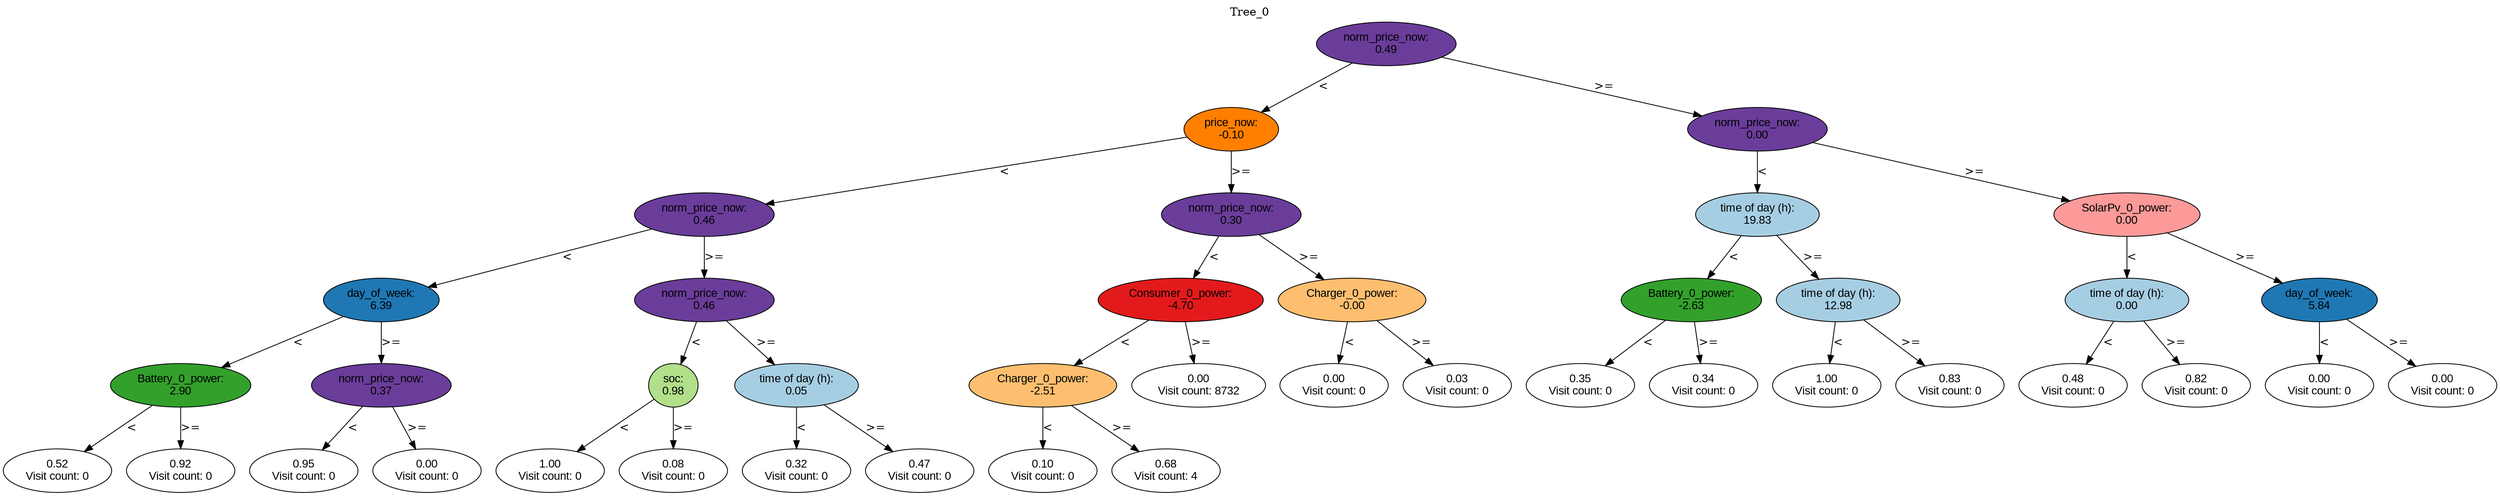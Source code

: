 digraph BST {
    node [fontname="Arial" style=filled colorscheme=paired12];
    0 [ label = "norm_price_now:
0.49" fillcolor=10];
    1 [ label = "price_now:
-0.10" fillcolor=8];
    2 [ label = "norm_price_now:
0.46" fillcolor=10];
    3 [ label = "day_of_week:
6.39" fillcolor=2];
    4 [ label = "Battery_0_power:
2.90" fillcolor=4];
    5 [ label = "0.52
Visit count: 0" fillcolor=white];
    6 [ label = "0.92
Visit count: 0" fillcolor=white];
    7 [ label = "norm_price_now:
0.37" fillcolor=10];
    8 [ label = "0.95
Visit count: 0" fillcolor=white];
    9 [ label = "0.00
Visit count: 0" fillcolor=white];
    10 [ label = "norm_price_now:
0.46" fillcolor=10];
    11 [ label = "soc:
0.98" fillcolor=3];
    12 [ label = "1.00
Visit count: 0" fillcolor=white];
    13 [ label = "0.08
Visit count: 0" fillcolor=white];
    14 [ label = "time of day (h):
0.05" fillcolor=1];
    15 [ label = "0.32
Visit count: 0" fillcolor=white];
    16 [ label = "0.47
Visit count: 0" fillcolor=white];
    17 [ label = "norm_price_now:
0.30" fillcolor=10];
    18 [ label = "Consumer_0_power:
-4.70" fillcolor=6];
    19 [ label = "Charger_0_power:
-2.51" fillcolor=7];
    20 [ label = "0.10
Visit count: 0" fillcolor=white];
    21 [ label = "0.68
Visit count: 4" fillcolor=white];
    22 [ label = "0.00
Visit count: 8732" fillcolor=white];
    23 [ label = "Charger_0_power:
-0.00" fillcolor=7];
    24 [ label = "0.00
Visit count: 0" fillcolor=white];
    25 [ label = "0.03
Visit count: 0" fillcolor=white];
    26 [ label = "norm_price_now:
0.00" fillcolor=10];
    27 [ label = "time of day (h):
19.83" fillcolor=1];
    28 [ label = "Battery_0_power:
-2.63" fillcolor=4];
    29 [ label = "0.35
Visit count: 0" fillcolor=white];
    30 [ label = "0.34
Visit count: 0" fillcolor=white];
    31 [ label = "time of day (h):
12.98" fillcolor=1];
    32 [ label = "1.00
Visit count: 0" fillcolor=white];
    33 [ label = "0.83
Visit count: 0" fillcolor=white];
    34 [ label = "SolarPv_0_power:
0.00" fillcolor=5];
    35 [ label = "time of day (h):
0.00" fillcolor=1];
    36 [ label = "0.48
Visit count: 0" fillcolor=white];
    37 [ label = "0.82
Visit count: 0" fillcolor=white];
    38 [ label = "day_of_week:
5.84" fillcolor=2];
    39 [ label = "0.00
Visit count: 0" fillcolor=white];
    40 [ label = "0.00
Visit count: 0" fillcolor=white];

    0  -> 1[ label = "<"];
    0  -> 26[ label = ">="];
    1  -> 2[ label = "<"];
    1  -> 17[ label = ">="];
    2  -> 3[ label = "<"];
    2  -> 10[ label = ">="];
    3  -> 4[ label = "<"];
    3  -> 7[ label = ">="];
    4  -> 5[ label = "<"];
    4  -> 6[ label = ">="];
    7  -> 8[ label = "<"];
    7  -> 9[ label = ">="];
    10  -> 11[ label = "<"];
    10  -> 14[ label = ">="];
    11  -> 12[ label = "<"];
    11  -> 13[ label = ">="];
    14  -> 15[ label = "<"];
    14  -> 16[ label = ">="];
    17  -> 18[ label = "<"];
    17  -> 23[ label = ">="];
    18  -> 19[ label = "<"];
    18  -> 22[ label = ">="];
    19  -> 20[ label = "<"];
    19  -> 21[ label = ">="];
    23  -> 24[ label = "<"];
    23  -> 25[ label = ">="];
    26  -> 27[ label = "<"];
    26  -> 34[ label = ">="];
    27  -> 28[ label = "<"];
    27  -> 31[ label = ">="];
    28  -> 29[ label = "<"];
    28  -> 30[ label = ">="];
    31  -> 32[ label = "<"];
    31  -> 33[ label = ">="];
    34  -> 35[ label = "<"];
    34  -> 38[ label = ">="];
    35  -> 36[ label = "<"];
    35  -> 37[ label = ">="];
    38  -> 39[ label = "<"];
    38  -> 40[ label = ">="];

    labelloc="t";
    label="Tree_0";
}